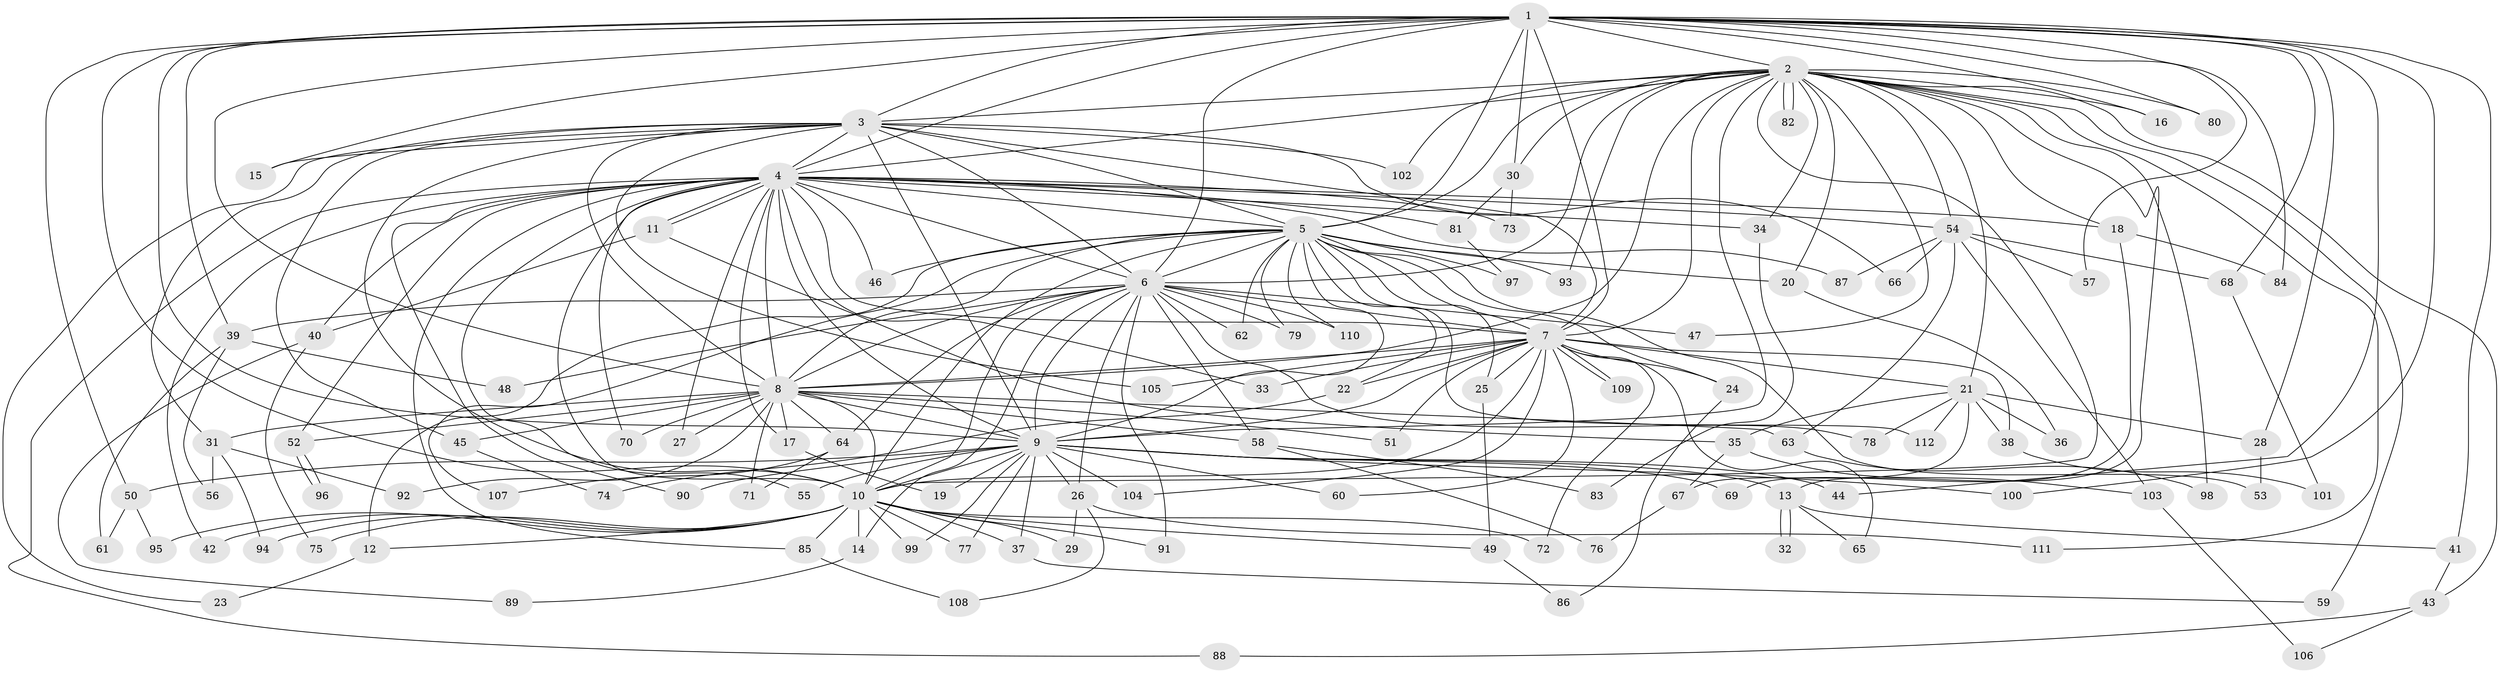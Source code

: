 // Generated by graph-tools (version 1.1) at 2025/11/02/27/25 16:11:02]
// undirected, 112 vertices, 249 edges
graph export_dot {
graph [start="1"]
  node [color=gray90,style=filled];
  1;
  2;
  3;
  4;
  5;
  6;
  7;
  8;
  9;
  10;
  11;
  12;
  13;
  14;
  15;
  16;
  17;
  18;
  19;
  20;
  21;
  22;
  23;
  24;
  25;
  26;
  27;
  28;
  29;
  30;
  31;
  32;
  33;
  34;
  35;
  36;
  37;
  38;
  39;
  40;
  41;
  42;
  43;
  44;
  45;
  46;
  47;
  48;
  49;
  50;
  51;
  52;
  53;
  54;
  55;
  56;
  57;
  58;
  59;
  60;
  61;
  62;
  63;
  64;
  65;
  66;
  67;
  68;
  69;
  70;
  71;
  72;
  73;
  74;
  75;
  76;
  77;
  78;
  79;
  80;
  81;
  82;
  83;
  84;
  85;
  86;
  87;
  88;
  89;
  90;
  91;
  92;
  93;
  94;
  95;
  96;
  97;
  98;
  99;
  100;
  101;
  102;
  103;
  104;
  105;
  106;
  107;
  108;
  109;
  110;
  111;
  112;
  1 -- 2;
  1 -- 3;
  1 -- 4;
  1 -- 5;
  1 -- 6;
  1 -- 7;
  1 -- 8;
  1 -- 9;
  1 -- 10;
  1 -- 15;
  1 -- 16;
  1 -- 28;
  1 -- 30;
  1 -- 39;
  1 -- 41;
  1 -- 44;
  1 -- 50;
  1 -- 57;
  1 -- 68;
  1 -- 80;
  1 -- 84;
  1 -- 100;
  2 -- 3;
  2 -- 4;
  2 -- 5;
  2 -- 6;
  2 -- 7;
  2 -- 8;
  2 -- 9;
  2 -- 10;
  2 -- 13;
  2 -- 16;
  2 -- 18;
  2 -- 20;
  2 -- 21;
  2 -- 30;
  2 -- 34;
  2 -- 43;
  2 -- 47;
  2 -- 54;
  2 -- 59;
  2 -- 80;
  2 -- 82;
  2 -- 82;
  2 -- 93;
  2 -- 98;
  2 -- 102;
  2 -- 111;
  3 -- 4;
  3 -- 5;
  3 -- 6;
  3 -- 7;
  3 -- 8;
  3 -- 9;
  3 -- 10;
  3 -- 15;
  3 -- 23;
  3 -- 31;
  3 -- 45;
  3 -- 66;
  3 -- 102;
  3 -- 105;
  4 -- 5;
  4 -- 6;
  4 -- 7;
  4 -- 8;
  4 -- 9;
  4 -- 10;
  4 -- 11;
  4 -- 11;
  4 -- 17;
  4 -- 18;
  4 -- 27;
  4 -- 33;
  4 -- 34;
  4 -- 40;
  4 -- 42;
  4 -- 46;
  4 -- 52;
  4 -- 54;
  4 -- 55;
  4 -- 70;
  4 -- 73;
  4 -- 81;
  4 -- 85;
  4 -- 87;
  4 -- 88;
  4 -- 90;
  5 -- 6;
  5 -- 7;
  5 -- 8;
  5 -- 9;
  5 -- 10;
  5 -- 12;
  5 -- 20;
  5 -- 22;
  5 -- 24;
  5 -- 25;
  5 -- 46;
  5 -- 53;
  5 -- 62;
  5 -- 79;
  5 -- 93;
  5 -- 97;
  5 -- 107;
  5 -- 110;
  5 -- 112;
  6 -- 7;
  6 -- 8;
  6 -- 9;
  6 -- 10;
  6 -- 14;
  6 -- 26;
  6 -- 39;
  6 -- 47;
  6 -- 48;
  6 -- 58;
  6 -- 62;
  6 -- 64;
  6 -- 78;
  6 -- 79;
  6 -- 91;
  6 -- 110;
  7 -- 8;
  7 -- 9;
  7 -- 10;
  7 -- 21;
  7 -- 22;
  7 -- 24;
  7 -- 25;
  7 -- 33;
  7 -- 38;
  7 -- 51;
  7 -- 60;
  7 -- 65;
  7 -- 72;
  7 -- 104;
  7 -- 105;
  7 -- 109;
  7 -- 109;
  8 -- 9;
  8 -- 10;
  8 -- 17;
  8 -- 27;
  8 -- 31;
  8 -- 45;
  8 -- 51;
  8 -- 52;
  8 -- 58;
  8 -- 63;
  8 -- 64;
  8 -- 70;
  8 -- 71;
  8 -- 92;
  9 -- 10;
  9 -- 13;
  9 -- 19;
  9 -- 26;
  9 -- 37;
  9 -- 44;
  9 -- 50;
  9 -- 55;
  9 -- 60;
  9 -- 69;
  9 -- 77;
  9 -- 90;
  9 -- 99;
  9 -- 100;
  9 -- 104;
  10 -- 12;
  10 -- 14;
  10 -- 29;
  10 -- 37;
  10 -- 42;
  10 -- 49;
  10 -- 72;
  10 -- 75;
  10 -- 77;
  10 -- 85;
  10 -- 91;
  10 -- 94;
  10 -- 95;
  10 -- 99;
  11 -- 35;
  11 -- 40;
  12 -- 23;
  13 -- 32;
  13 -- 32;
  13 -- 41;
  13 -- 65;
  14 -- 89;
  17 -- 19;
  18 -- 69;
  18 -- 84;
  20 -- 36;
  21 -- 28;
  21 -- 35;
  21 -- 36;
  21 -- 38;
  21 -- 67;
  21 -- 78;
  21 -- 112;
  22 -- 74;
  24 -- 86;
  25 -- 49;
  26 -- 29;
  26 -- 108;
  26 -- 111;
  28 -- 53;
  30 -- 73;
  30 -- 81;
  31 -- 56;
  31 -- 92;
  31 -- 94;
  34 -- 83;
  35 -- 67;
  35 -- 103;
  37 -- 59;
  38 -- 101;
  39 -- 48;
  39 -- 56;
  39 -- 61;
  40 -- 75;
  40 -- 89;
  41 -- 43;
  43 -- 88;
  43 -- 106;
  45 -- 74;
  49 -- 86;
  50 -- 61;
  50 -- 95;
  52 -- 96;
  52 -- 96;
  54 -- 57;
  54 -- 63;
  54 -- 66;
  54 -- 68;
  54 -- 87;
  54 -- 103;
  58 -- 76;
  58 -- 83;
  63 -- 98;
  64 -- 71;
  64 -- 107;
  67 -- 76;
  68 -- 101;
  81 -- 97;
  85 -- 108;
  103 -- 106;
}
